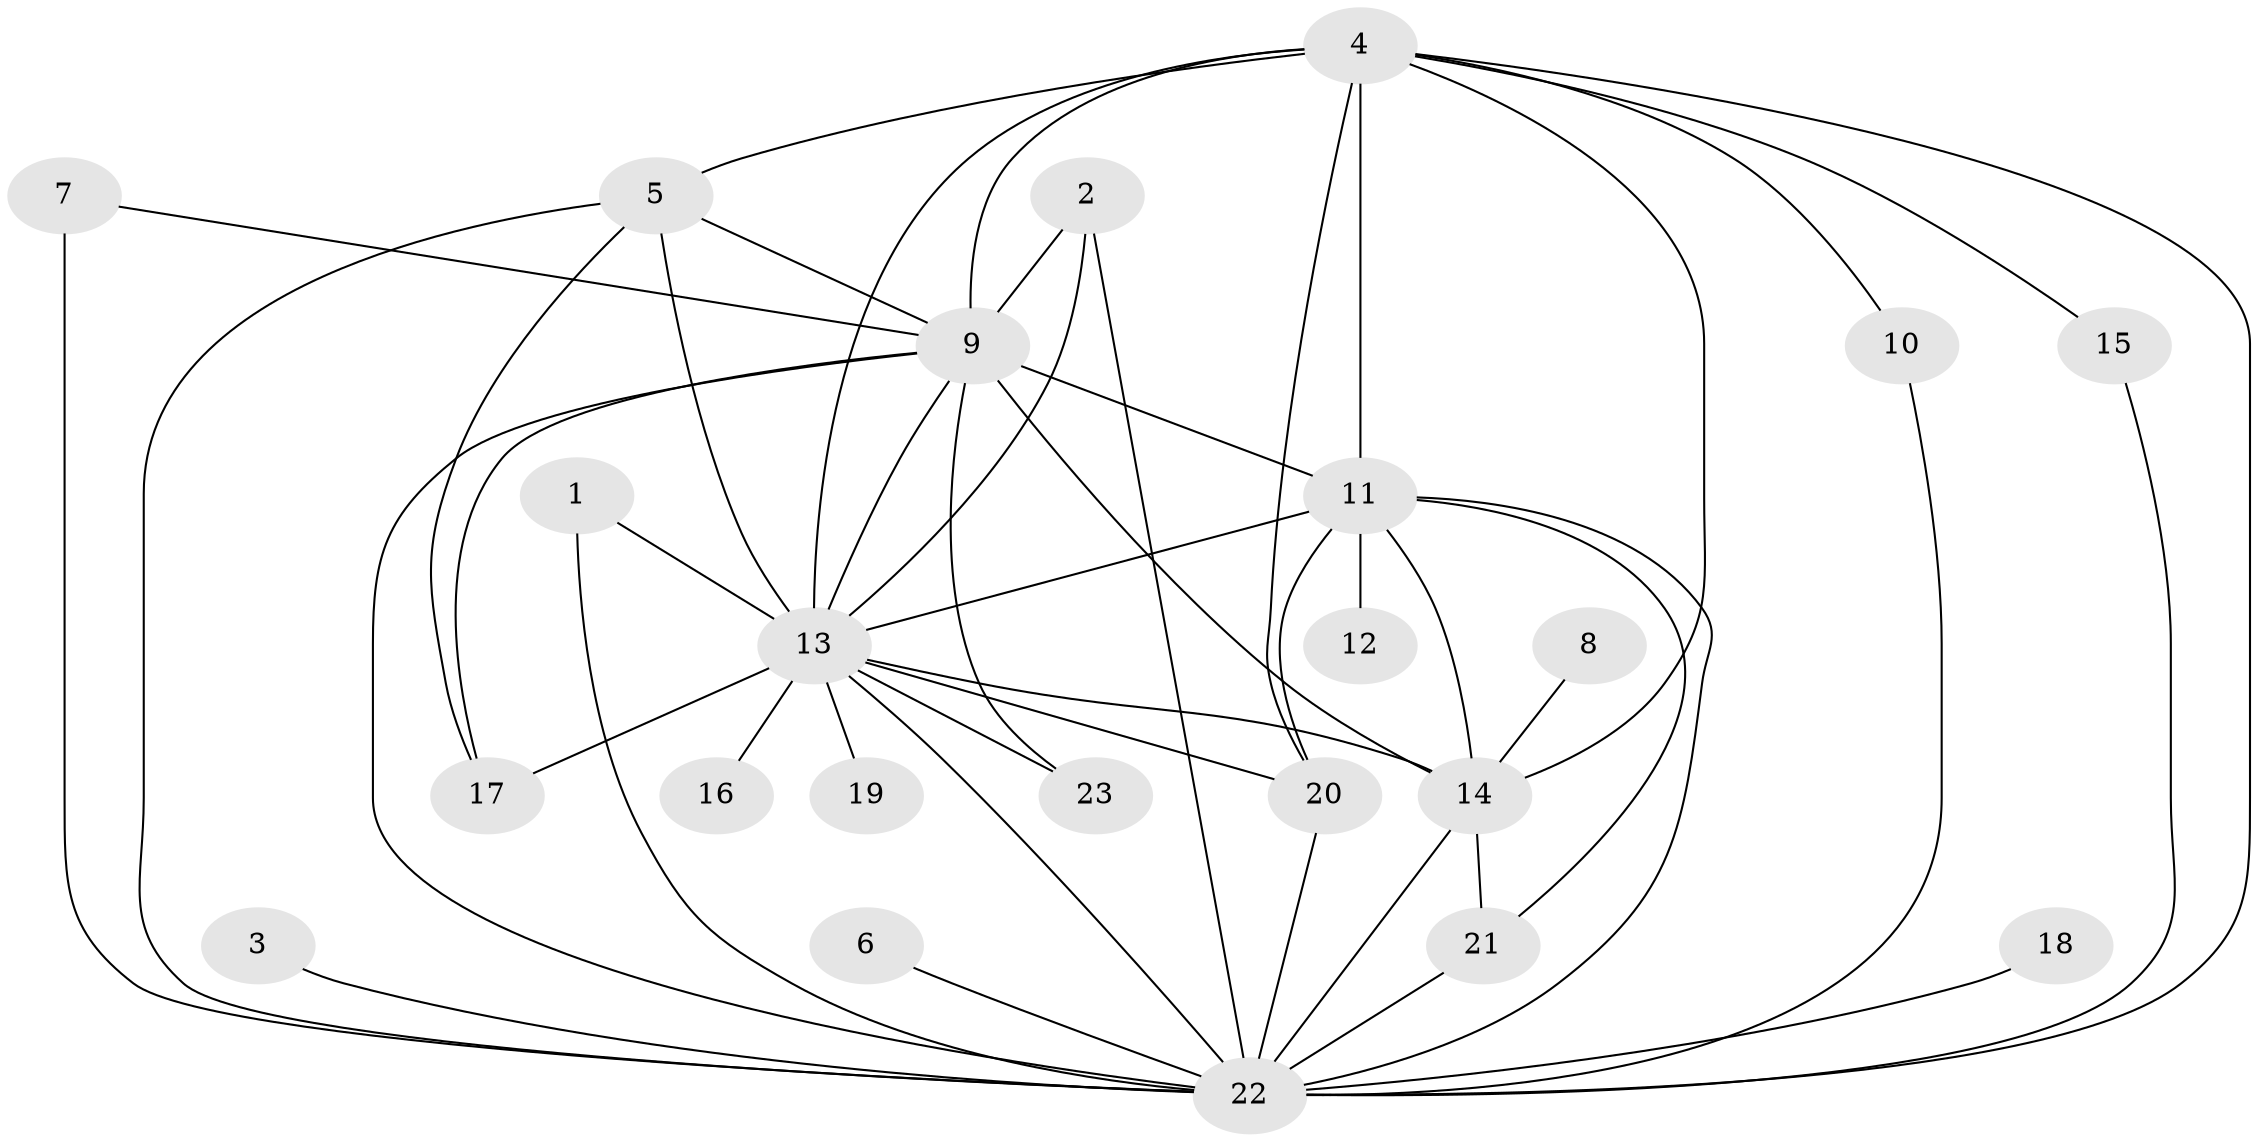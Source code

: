 // original degree distribution, {16: 0.017857142857142856, 14: 0.017857142857142856, 17: 0.017857142857142856, 18: 0.017857142857142856, 12: 0.017857142857142856, 27: 0.017857142857142856, 22: 0.017857142857142856, 13: 0.03571428571428571, 15: 0.017857142857142856, 4: 0.07142857142857142, 2: 0.625, 3: 0.125}
// Generated by graph-tools (version 1.1) at 2025/36/03/04/25 23:36:21]
// undirected, 23 vertices, 49 edges
graph export_dot {
  node [color=gray90,style=filled];
  1;
  2;
  3;
  4;
  5;
  6;
  7;
  8;
  9;
  10;
  11;
  12;
  13;
  14;
  15;
  16;
  17;
  18;
  19;
  20;
  21;
  22;
  23;
  1 -- 13 [weight=1.0];
  1 -- 22 [weight=1.0];
  2 -- 9 [weight=1.0];
  2 -- 13 [weight=1.0];
  2 -- 22 [weight=1.0];
  3 -- 22 [weight=1.0];
  4 -- 5 [weight=1.0];
  4 -- 9 [weight=3.0];
  4 -- 10 [weight=1.0];
  4 -- 11 [weight=5.0];
  4 -- 13 [weight=1.0];
  4 -- 14 [weight=1.0];
  4 -- 15 [weight=1.0];
  4 -- 20 [weight=1.0];
  4 -- 22 [weight=2.0];
  5 -- 9 [weight=1.0];
  5 -- 13 [weight=1.0];
  5 -- 17 [weight=1.0];
  5 -- 22 [weight=1.0];
  6 -- 22 [weight=1.0];
  7 -- 9 [weight=1.0];
  7 -- 22 [weight=2.0];
  8 -- 14 [weight=1.0];
  9 -- 11 [weight=11.0];
  9 -- 13 [weight=2.0];
  9 -- 14 [weight=3.0];
  9 -- 17 [weight=2.0];
  9 -- 22 [weight=4.0];
  9 -- 23 [weight=3.0];
  10 -- 22 [weight=1.0];
  11 -- 12 [weight=4.0];
  11 -- 13 [weight=7.0];
  11 -- 14 [weight=5.0];
  11 -- 20 [weight=1.0];
  11 -- 21 [weight=1.0];
  11 -- 22 [weight=4.0];
  13 -- 14 [weight=1.0];
  13 -- 16 [weight=1.0];
  13 -- 17 [weight=1.0];
  13 -- 19 [weight=1.0];
  13 -- 20 [weight=1.0];
  13 -- 22 [weight=1.0];
  13 -- 23 [weight=1.0];
  14 -- 21 [weight=1.0];
  14 -- 22 [weight=1.0];
  15 -- 22 [weight=1.0];
  18 -- 22 [weight=1.0];
  20 -- 22 [weight=1.0];
  21 -- 22 [weight=1.0];
}
